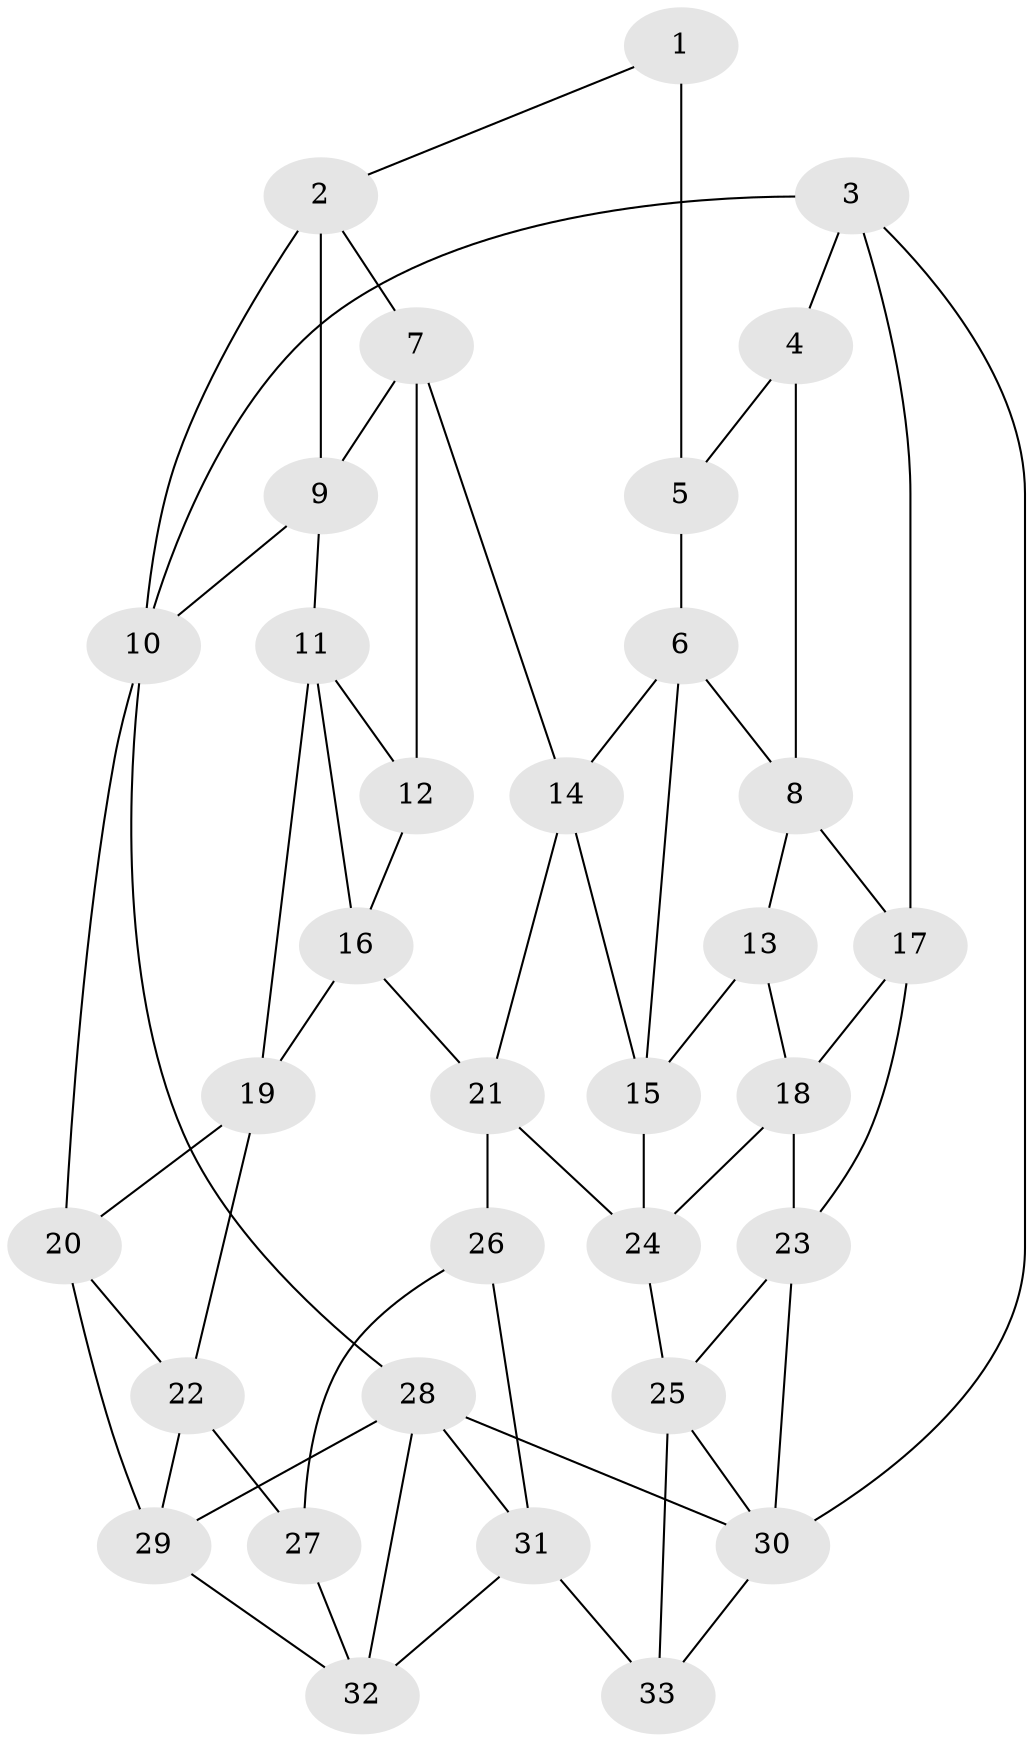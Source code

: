 // original degree distribution, {3: 0.030303030303030304, 5: 0.6060606060606061, 4: 0.19696969696969696, 6: 0.16666666666666666}
// Generated by graph-tools (version 1.1) at 2025/51/03/09/25 03:51:10]
// undirected, 33 vertices, 63 edges
graph export_dot {
graph [start="1"]
  node [color=gray90,style=filled];
  1;
  2;
  3;
  4;
  5;
  6;
  7;
  8;
  9;
  10;
  11;
  12;
  13;
  14;
  15;
  16;
  17;
  18;
  19;
  20;
  21;
  22;
  23;
  24;
  25;
  26;
  27;
  28;
  29;
  30;
  31;
  32;
  33;
  1 -- 2 [weight=1.0];
  1 -- 5 [weight=2.0];
  2 -- 7 [weight=1.0];
  2 -- 9 [weight=1.0];
  2 -- 10 [weight=1.0];
  3 -- 4 [weight=1.0];
  3 -- 10 [weight=1.0];
  3 -- 17 [weight=1.0];
  3 -- 30 [weight=1.0];
  4 -- 5 [weight=1.0];
  4 -- 8 [weight=1.0];
  5 -- 6 [weight=1.0];
  6 -- 8 [weight=1.0];
  6 -- 14 [weight=1.0];
  6 -- 15 [weight=1.0];
  7 -- 9 [weight=1.0];
  7 -- 12 [weight=1.0];
  7 -- 14 [weight=1.0];
  8 -- 13 [weight=1.0];
  8 -- 17 [weight=1.0];
  9 -- 10 [weight=1.0];
  9 -- 11 [weight=1.0];
  10 -- 20 [weight=1.0];
  10 -- 28 [weight=1.0];
  11 -- 12 [weight=1.0];
  11 -- 16 [weight=1.0];
  11 -- 19 [weight=1.0];
  12 -- 16 [weight=1.0];
  13 -- 15 [weight=1.0];
  13 -- 18 [weight=1.0];
  14 -- 15 [weight=1.0];
  14 -- 21 [weight=1.0];
  15 -- 24 [weight=1.0];
  16 -- 19 [weight=1.0];
  16 -- 21 [weight=1.0];
  17 -- 18 [weight=1.0];
  17 -- 23 [weight=1.0];
  18 -- 23 [weight=1.0];
  18 -- 24 [weight=1.0];
  19 -- 20 [weight=1.0];
  19 -- 22 [weight=1.0];
  20 -- 22 [weight=1.0];
  20 -- 29 [weight=1.0];
  21 -- 24 [weight=1.0];
  21 -- 26 [weight=2.0];
  22 -- 27 [weight=1.0];
  22 -- 29 [weight=1.0];
  23 -- 25 [weight=1.0];
  23 -- 30 [weight=1.0];
  24 -- 25 [weight=1.0];
  25 -- 30 [weight=1.0];
  25 -- 33 [weight=1.0];
  26 -- 27 [weight=1.0];
  26 -- 31 [weight=1.0];
  27 -- 32 [weight=1.0];
  28 -- 29 [weight=1.0];
  28 -- 30 [weight=1.0];
  28 -- 31 [weight=1.0];
  28 -- 32 [weight=1.0];
  29 -- 32 [weight=1.0];
  30 -- 33 [weight=1.0];
  31 -- 32 [weight=1.0];
  31 -- 33 [weight=1.0];
}
